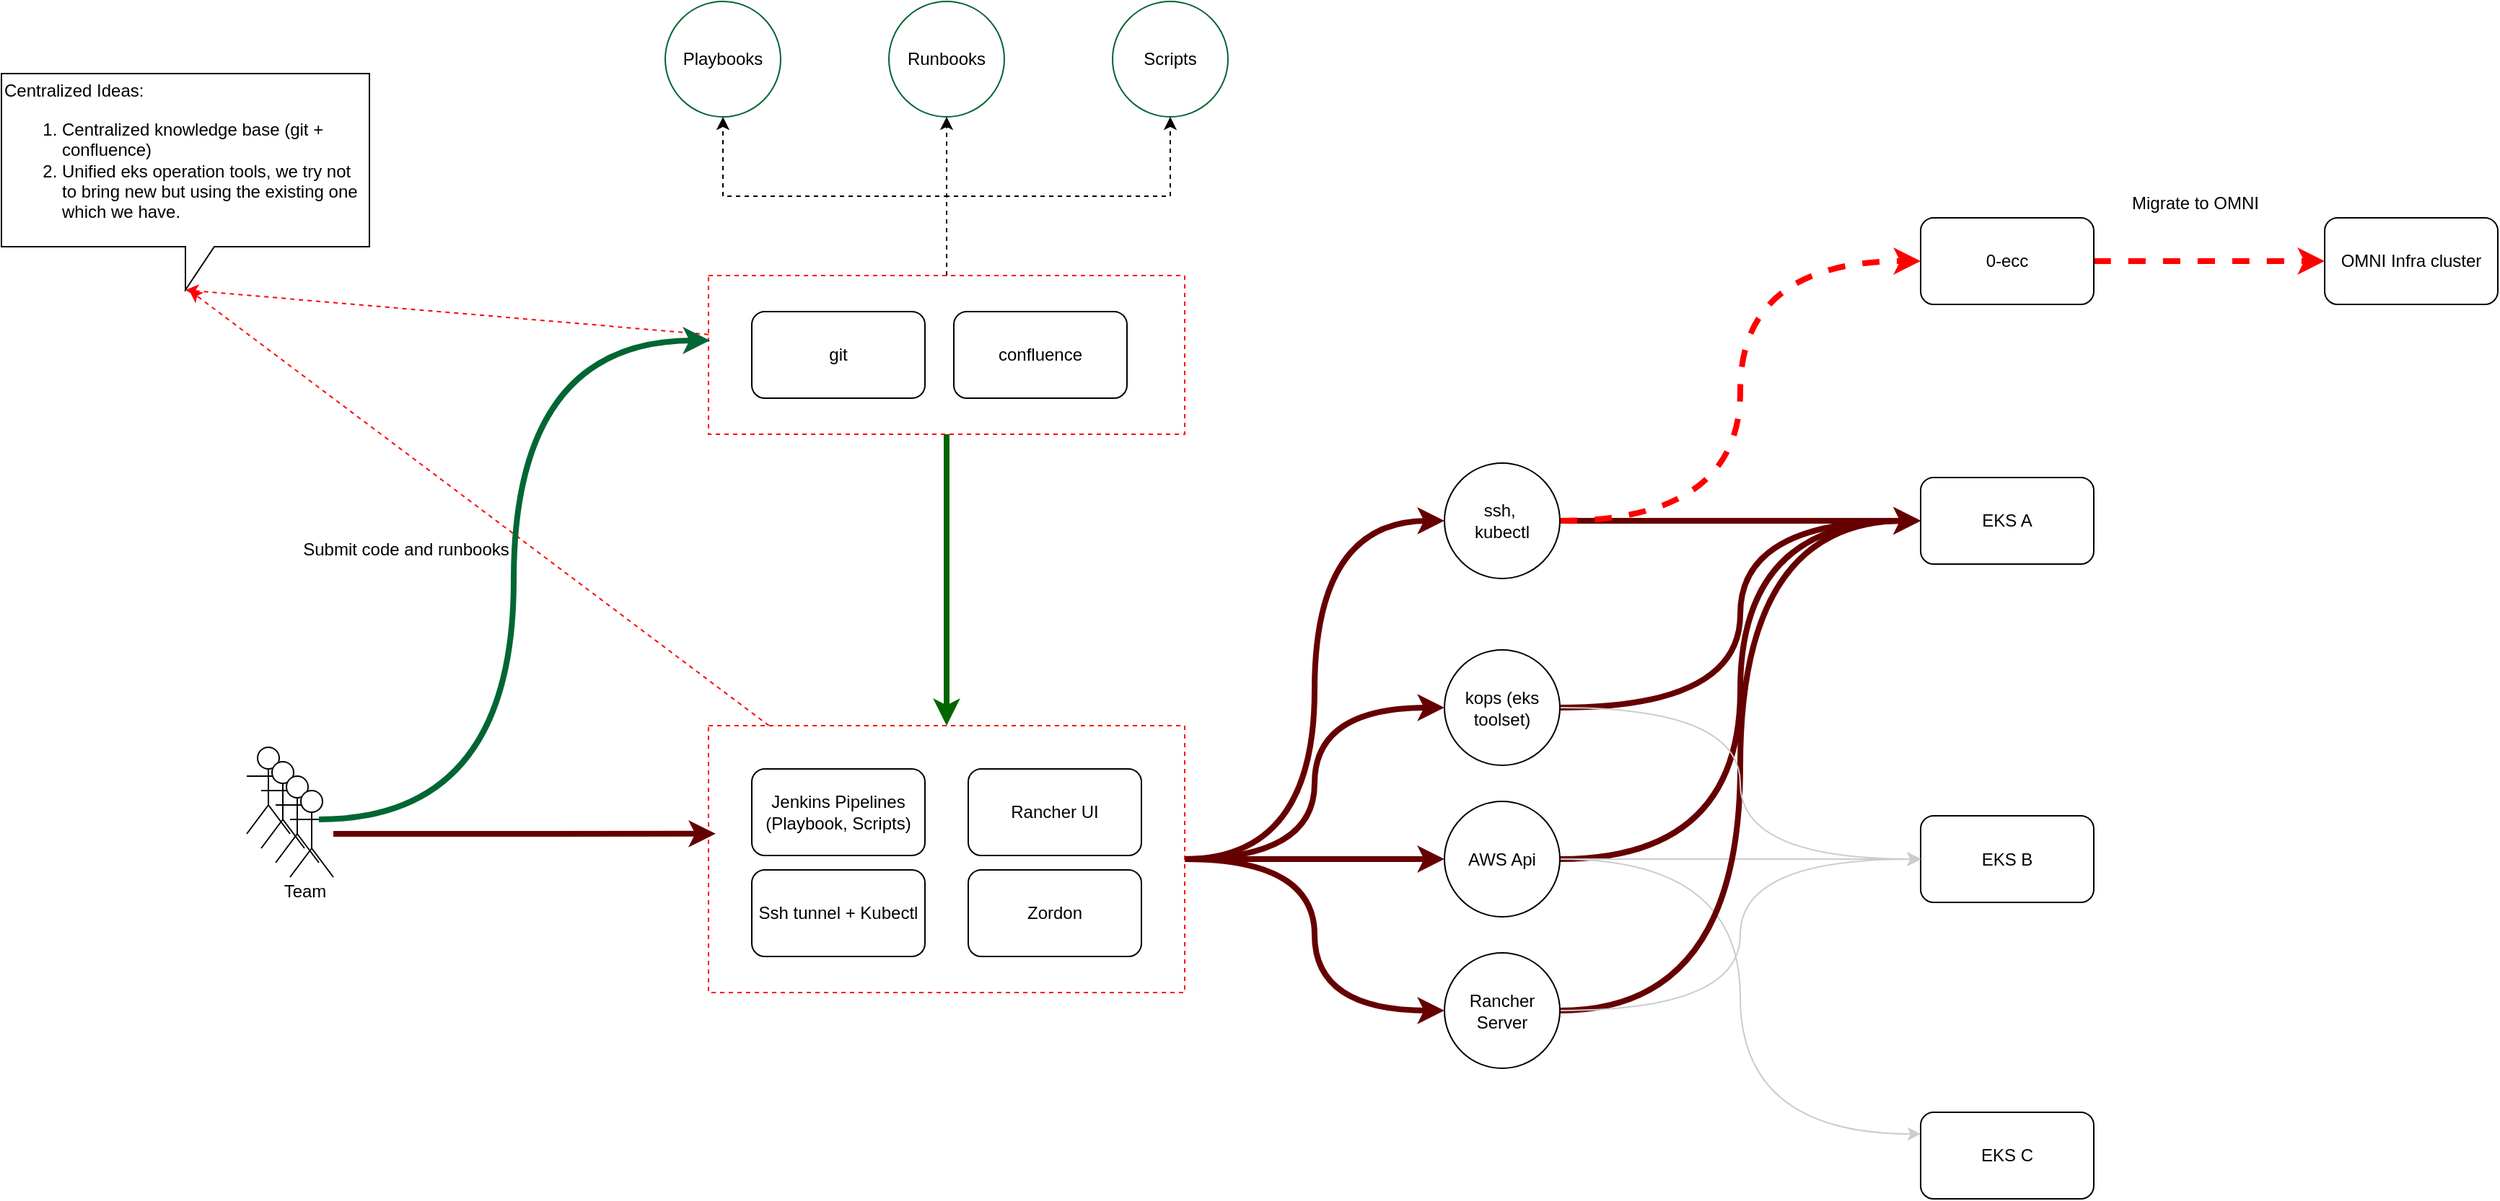 <mxfile version="20.8.22" type="github">
  <diagram name="Page-1" id="-_6fqgCXkcTtRx4cBHNM">
    <mxGraphModel dx="2875" dy="1074" grid="1" gridSize="10" guides="1" tooltips="1" connect="1" arrows="1" fold="1" page="1" pageScale="1" pageWidth="850" pageHeight="1100" math="0" shadow="0">
      <root>
        <mxCell id="0" />
        <mxCell id="1" parent="0" />
        <mxCell id="TZkBCxs-t3tJ1CHGEhqw-41" style="edgeStyle=orthogonalEdgeStyle;curved=1;rounded=0;orthogonalLoop=1;jettySize=auto;html=1;entryX=0;entryY=0.5;entryDx=0;entryDy=0;strokeWidth=4;strokeColor=#660000;" edge="1" parent="1" source="TZkBCxs-t3tJ1CHGEhqw-19" target="TZkBCxs-t3tJ1CHGEhqw-20">
          <mxGeometry relative="1" as="geometry" />
        </mxCell>
        <mxCell id="TZkBCxs-t3tJ1CHGEhqw-42" style="edgeStyle=orthogonalEdgeStyle;curved=1;rounded=0;orthogonalLoop=1;jettySize=auto;html=1;entryX=0;entryY=0.5;entryDx=0;entryDy=0;strokeWidth=4;strokeColor=#660000;" edge="1" parent="1" source="TZkBCxs-t3tJ1CHGEhqw-19" target="TZkBCxs-t3tJ1CHGEhqw-5">
          <mxGeometry relative="1" as="geometry" />
        </mxCell>
        <mxCell id="TZkBCxs-t3tJ1CHGEhqw-43" style="edgeStyle=orthogonalEdgeStyle;curved=1;rounded=0;orthogonalLoop=1;jettySize=auto;html=1;strokeWidth=4;strokeColor=#660000;" edge="1" parent="1" source="TZkBCxs-t3tJ1CHGEhqw-19" target="TZkBCxs-t3tJ1CHGEhqw-6">
          <mxGeometry relative="1" as="geometry" />
        </mxCell>
        <mxCell id="TZkBCxs-t3tJ1CHGEhqw-53" style="edgeStyle=orthogonalEdgeStyle;curved=1;rounded=0;orthogonalLoop=1;jettySize=auto;html=1;entryX=0;entryY=0.5;entryDx=0;entryDy=0;strokeColor=#660000;strokeWidth=4;" edge="1" parent="1" source="TZkBCxs-t3tJ1CHGEhqw-19" target="TZkBCxs-t3tJ1CHGEhqw-52">
          <mxGeometry relative="1" as="geometry" />
        </mxCell>
        <mxCell id="TZkBCxs-t3tJ1CHGEhqw-64" style="edgeStyle=none;rounded=0;orthogonalLoop=1;jettySize=auto;html=1;dashed=1;strokeColor=#FF0000;strokeWidth=1;" edge="1" parent="1" source="TZkBCxs-t3tJ1CHGEhqw-19">
          <mxGeometry relative="1" as="geometry">
            <mxPoint x="-510" y="250" as="targetPoint" />
          </mxGeometry>
        </mxCell>
        <mxCell id="TZkBCxs-t3tJ1CHGEhqw-19" value="" style="rounded=0;whiteSpace=wrap;html=1;dashed=1;strokeColor=#FF0000;" vertex="1" parent="1">
          <mxGeometry x="-150" y="552" width="330" height="185" as="geometry" />
        </mxCell>
        <mxCell id="TZkBCxs-t3tJ1CHGEhqw-33" style="edgeStyle=orthogonalEdgeStyle;rounded=0;orthogonalLoop=1;jettySize=auto;html=1;entryX=0.5;entryY=1;entryDx=0;entryDy=0;dashed=1;strokeColor=#000000;" edge="1" parent="1" source="TZkBCxs-t3tJ1CHGEhqw-14" target="TZkBCxs-t3tJ1CHGEhqw-10">
          <mxGeometry relative="1" as="geometry" />
        </mxCell>
        <mxCell id="TZkBCxs-t3tJ1CHGEhqw-34" style="edgeStyle=orthogonalEdgeStyle;rounded=0;orthogonalLoop=1;jettySize=auto;html=1;entryX=0.5;entryY=1;entryDx=0;entryDy=0;dashed=1;strokeColor=#000000;" edge="1" parent="1" source="TZkBCxs-t3tJ1CHGEhqw-14" target="TZkBCxs-t3tJ1CHGEhqw-11">
          <mxGeometry relative="1" as="geometry" />
        </mxCell>
        <mxCell id="TZkBCxs-t3tJ1CHGEhqw-35" style="edgeStyle=orthogonalEdgeStyle;rounded=0;orthogonalLoop=1;jettySize=auto;html=1;entryX=0.5;entryY=1;entryDx=0;entryDy=0;dashed=1;strokeColor=#000000;" edge="1" parent="1" source="TZkBCxs-t3tJ1CHGEhqw-14" target="TZkBCxs-t3tJ1CHGEhqw-12">
          <mxGeometry relative="1" as="geometry" />
        </mxCell>
        <mxCell id="TZkBCxs-t3tJ1CHGEhqw-40" style="edgeStyle=orthogonalEdgeStyle;curved=1;rounded=0;orthogonalLoop=1;jettySize=auto;html=1;strokeWidth=4;strokeColor=#006600;" edge="1" parent="1" source="TZkBCxs-t3tJ1CHGEhqw-14" target="TZkBCxs-t3tJ1CHGEhqw-19">
          <mxGeometry relative="1" as="geometry" />
        </mxCell>
        <mxCell id="TZkBCxs-t3tJ1CHGEhqw-63" style="edgeStyle=none;rounded=0;orthogonalLoop=1;jettySize=auto;html=1;entryX=0;entryY=0;entryDx=127.5;entryDy=150;entryPerimeter=0;dashed=1;strokeColor=#FF0000;strokeWidth=1;" edge="1" parent="1" source="TZkBCxs-t3tJ1CHGEhqw-14" target="TZkBCxs-t3tJ1CHGEhqw-59">
          <mxGeometry relative="1" as="geometry" />
        </mxCell>
        <mxCell id="TZkBCxs-t3tJ1CHGEhqw-14" value="" style="rounded=0;whiteSpace=wrap;html=1;dashed=1;strokeColor=#FF0000;" vertex="1" parent="1">
          <mxGeometry x="-150" y="240" width="330" height="110" as="geometry" />
        </mxCell>
        <mxCell id="TZkBCxs-t3tJ1CHGEhqw-1" value="EKS A" style="rounded=1;whiteSpace=wrap;html=1;" vertex="1" parent="1">
          <mxGeometry x="690" y="380" width="120" height="60" as="geometry" />
        </mxCell>
        <mxCell id="TZkBCxs-t3tJ1CHGEhqw-2" value="EKS C" style="rounded=1;whiteSpace=wrap;html=1;" vertex="1" parent="1">
          <mxGeometry x="690" y="820" width="120" height="60" as="geometry" />
        </mxCell>
        <mxCell id="TZkBCxs-t3tJ1CHGEhqw-3" value="EKS B" style="rounded=1;whiteSpace=wrap;html=1;" vertex="1" parent="1">
          <mxGeometry x="690" y="614.5" width="120" height="60" as="geometry" />
        </mxCell>
        <mxCell id="TZkBCxs-t3tJ1CHGEhqw-57" style="edgeStyle=orthogonalEdgeStyle;curved=1;rounded=0;orthogonalLoop=1;jettySize=auto;html=1;dashed=1;strokeColor=#FF0000;strokeWidth=4;" edge="1" parent="1" source="TZkBCxs-t3tJ1CHGEhqw-4" target="TZkBCxs-t3tJ1CHGEhqw-56">
          <mxGeometry relative="1" as="geometry" />
        </mxCell>
        <mxCell id="TZkBCxs-t3tJ1CHGEhqw-4" value="0-ecc" style="rounded=1;whiteSpace=wrap;html=1;" vertex="1" parent="1">
          <mxGeometry x="690" y="200" width="120" height="60" as="geometry" />
        </mxCell>
        <mxCell id="TZkBCxs-t3tJ1CHGEhqw-45" style="edgeStyle=orthogonalEdgeStyle;curved=1;rounded=0;orthogonalLoop=1;jettySize=auto;html=1;entryX=0;entryY=0.5;entryDx=0;entryDy=0;strokeWidth=4;strokeColor=#660000;" edge="1" parent="1" source="TZkBCxs-t3tJ1CHGEhqw-5" target="TZkBCxs-t3tJ1CHGEhqw-1">
          <mxGeometry relative="1" as="geometry" />
        </mxCell>
        <mxCell id="TZkBCxs-t3tJ1CHGEhqw-47" style="edgeStyle=orthogonalEdgeStyle;curved=1;rounded=0;orthogonalLoop=1;jettySize=auto;html=1;" edge="1" parent="1" source="TZkBCxs-t3tJ1CHGEhqw-5" target="TZkBCxs-t3tJ1CHGEhqw-3">
          <mxGeometry relative="1" as="geometry" />
        </mxCell>
        <mxCell id="TZkBCxs-t3tJ1CHGEhqw-48" style="edgeStyle=orthogonalEdgeStyle;curved=1;rounded=0;orthogonalLoop=1;jettySize=auto;html=1;entryX=0;entryY=0.25;entryDx=0;entryDy=0;strokeColor=#CCCCCC;" edge="1" parent="1" source="TZkBCxs-t3tJ1CHGEhqw-5" target="TZkBCxs-t3tJ1CHGEhqw-2">
          <mxGeometry relative="1" as="geometry" />
        </mxCell>
        <mxCell id="TZkBCxs-t3tJ1CHGEhqw-51" style="edgeStyle=orthogonalEdgeStyle;curved=1;rounded=0;orthogonalLoop=1;jettySize=auto;html=1;entryX=0;entryY=0.5;entryDx=0;entryDy=0;strokeColor=#CCCCCC;" edge="1" parent="1" source="TZkBCxs-t3tJ1CHGEhqw-5" target="TZkBCxs-t3tJ1CHGEhqw-3">
          <mxGeometry relative="1" as="geometry" />
        </mxCell>
        <mxCell id="TZkBCxs-t3tJ1CHGEhqw-5" value="AWS Api" style="ellipse;whiteSpace=wrap;html=1;aspect=fixed;" vertex="1" parent="1">
          <mxGeometry x="360" y="604.5" width="80" height="80" as="geometry" />
        </mxCell>
        <mxCell id="TZkBCxs-t3tJ1CHGEhqw-46" style="edgeStyle=orthogonalEdgeStyle;curved=1;rounded=0;orthogonalLoop=1;jettySize=auto;html=1;entryX=0;entryY=0.5;entryDx=0;entryDy=0;strokeWidth=4;strokeColor=#660000;" edge="1" parent="1" source="TZkBCxs-t3tJ1CHGEhqw-6" target="TZkBCxs-t3tJ1CHGEhqw-1">
          <mxGeometry relative="1" as="geometry" />
        </mxCell>
        <mxCell id="TZkBCxs-t3tJ1CHGEhqw-50" style="edgeStyle=orthogonalEdgeStyle;curved=1;rounded=0;orthogonalLoop=1;jettySize=auto;html=1;entryX=0;entryY=0.5;entryDx=0;entryDy=0;strokeColor=#CCCCCC;" edge="1" parent="1" source="TZkBCxs-t3tJ1CHGEhqw-6" target="TZkBCxs-t3tJ1CHGEhqw-3">
          <mxGeometry relative="1" as="geometry" />
        </mxCell>
        <mxCell id="TZkBCxs-t3tJ1CHGEhqw-6" value="Rancher Server" style="ellipse;whiteSpace=wrap;html=1;aspect=fixed;" vertex="1" parent="1">
          <mxGeometry x="360" y="709.5" width="80" height="80" as="geometry" />
        </mxCell>
        <mxCell id="TZkBCxs-t3tJ1CHGEhqw-7" value="git" style="rounded=1;whiteSpace=wrap;html=1;" vertex="1" parent="1">
          <mxGeometry x="-120" y="265" width="120" height="60" as="geometry" />
        </mxCell>
        <mxCell id="TZkBCxs-t3tJ1CHGEhqw-8" value="Rancher UI" style="rounded=1;whiteSpace=wrap;html=1;" vertex="1" parent="1">
          <mxGeometry x="30" y="582" width="120" height="60" as="geometry" />
        </mxCell>
        <mxCell id="TZkBCxs-t3tJ1CHGEhqw-10" value="Playbooks" style="ellipse;whiteSpace=wrap;html=1;aspect=fixed;strokeColor=#006633;" vertex="1" parent="1">
          <mxGeometry x="-180" y="50" width="80" height="80" as="geometry" />
        </mxCell>
        <mxCell id="TZkBCxs-t3tJ1CHGEhqw-11" value="Runbooks" style="ellipse;whiteSpace=wrap;html=1;aspect=fixed;strokeColor=#006633;" vertex="1" parent="1">
          <mxGeometry x="-25" y="50" width="80" height="80" as="geometry" />
        </mxCell>
        <mxCell id="TZkBCxs-t3tJ1CHGEhqw-12" value="Scripts" style="ellipse;whiteSpace=wrap;html=1;aspect=fixed;strokeColor=#006633;" vertex="1" parent="1">
          <mxGeometry x="130" y="50" width="80" height="80" as="geometry" />
        </mxCell>
        <mxCell id="TZkBCxs-t3tJ1CHGEhqw-13" value="confluence" style="rounded=1;whiteSpace=wrap;html=1;" vertex="1" parent="1">
          <mxGeometry x="20" y="265" width="120" height="60" as="geometry" />
        </mxCell>
        <mxCell id="TZkBCxs-t3tJ1CHGEhqw-17" value="Jenkins Pipelines (Playbook, Scripts)" style="rounded=1;whiteSpace=wrap;html=1;" vertex="1" parent="1">
          <mxGeometry x="-120" y="582" width="120" height="60" as="geometry" />
        </mxCell>
        <mxCell id="TZkBCxs-t3tJ1CHGEhqw-44" style="edgeStyle=orthogonalEdgeStyle;curved=1;rounded=0;orthogonalLoop=1;jettySize=auto;html=1;entryX=0;entryY=0.5;entryDx=0;entryDy=0;strokeWidth=4;strokeColor=#660000;" edge="1" parent="1" source="TZkBCxs-t3tJ1CHGEhqw-20" target="TZkBCxs-t3tJ1CHGEhqw-1">
          <mxGeometry relative="1" as="geometry" />
        </mxCell>
        <mxCell id="TZkBCxs-t3tJ1CHGEhqw-49" style="edgeStyle=orthogonalEdgeStyle;curved=1;rounded=0;orthogonalLoop=1;jettySize=auto;html=1;entryX=0;entryY=0.5;entryDx=0;entryDy=0;strokeColor=#CCCCCC;" edge="1" parent="1" source="TZkBCxs-t3tJ1CHGEhqw-20" target="TZkBCxs-t3tJ1CHGEhqw-3">
          <mxGeometry relative="1" as="geometry" />
        </mxCell>
        <mxCell id="TZkBCxs-t3tJ1CHGEhqw-20" value="kops (eks toolset)" style="ellipse;whiteSpace=wrap;html=1;aspect=fixed;" vertex="1" parent="1">
          <mxGeometry x="360" y="499.5" width="80" height="80" as="geometry" />
        </mxCell>
        <mxCell id="TZkBCxs-t3tJ1CHGEhqw-29" value="Ssh tunnel + Kubectl" style="rounded=1;whiteSpace=wrap;html=1;" vertex="1" parent="1">
          <mxGeometry x="-120" y="652" width="120" height="60" as="geometry" />
        </mxCell>
        <mxCell id="TZkBCxs-t3tJ1CHGEhqw-30" value="Zordon" style="rounded=1;whiteSpace=wrap;html=1;" vertex="1" parent="1">
          <mxGeometry x="30" y="652" width="120" height="60" as="geometry" />
        </mxCell>
        <mxCell id="TZkBCxs-t3tJ1CHGEhqw-31" value="" style="group" vertex="1" connectable="0" parent="1">
          <mxGeometry x="-470" y="567" width="65" height="115" as="geometry" />
        </mxCell>
        <mxCell id="TZkBCxs-t3tJ1CHGEhqw-21" value="" style="shape=umlActor;verticalLabelPosition=bottom;verticalAlign=top;html=1;outlineConnect=0;strokeColor=#000000;" vertex="1" parent="TZkBCxs-t3tJ1CHGEhqw-31">
          <mxGeometry width="30" height="60" as="geometry" />
        </mxCell>
        <mxCell id="TZkBCxs-t3tJ1CHGEhqw-25" value="" style="shape=umlActor;verticalLabelPosition=bottom;verticalAlign=top;html=1;outlineConnect=0;strokeColor=#000000;" vertex="1" parent="TZkBCxs-t3tJ1CHGEhqw-31">
          <mxGeometry x="10" y="10" width="30" height="60" as="geometry" />
        </mxCell>
        <mxCell id="TZkBCxs-t3tJ1CHGEhqw-26" value="" style="shape=umlActor;verticalLabelPosition=bottom;verticalAlign=top;html=1;outlineConnect=0;strokeColor=#000000;" vertex="1" parent="TZkBCxs-t3tJ1CHGEhqw-31">
          <mxGeometry x="20" y="20" width="30" height="60" as="geometry" />
        </mxCell>
        <mxCell id="TZkBCxs-t3tJ1CHGEhqw-27" value="" style="shape=umlActor;verticalLabelPosition=bottom;verticalAlign=top;html=1;outlineConnect=0;strokeColor=#000000;" vertex="1" parent="TZkBCxs-t3tJ1CHGEhqw-31">
          <mxGeometry x="30" y="30" width="30" height="60" as="geometry" />
        </mxCell>
        <mxCell id="TZkBCxs-t3tJ1CHGEhqw-28" value="Team" style="text;html=1;align=center;verticalAlign=middle;resizable=0;points=[];autosize=1;strokeColor=none;fillColor=none;" vertex="1" parent="TZkBCxs-t3tJ1CHGEhqw-31">
          <mxGeometry x="15" y="85" width="50" height="30" as="geometry" />
        </mxCell>
        <mxCell id="TZkBCxs-t3tJ1CHGEhqw-38" style="edgeStyle=orthogonalEdgeStyle;curved=1;rounded=0;orthogonalLoop=1;jettySize=auto;html=1;entryX=0.003;entryY=0.409;entryDx=0;entryDy=0;entryPerimeter=0;strokeColor=#006633;strokeWidth=4;" edge="1" parent="1" source="TZkBCxs-t3tJ1CHGEhqw-26" target="TZkBCxs-t3tJ1CHGEhqw-14">
          <mxGeometry relative="1" as="geometry" />
        </mxCell>
        <mxCell id="TZkBCxs-t3tJ1CHGEhqw-39" style="edgeStyle=orthogonalEdgeStyle;curved=1;rounded=0;orthogonalLoop=1;jettySize=auto;html=1;entryX=0.015;entryY=0.405;entryDx=0;entryDy=0;entryPerimeter=0;strokeWidth=4;strokeColor=#660000;" edge="1" parent="1" source="TZkBCxs-t3tJ1CHGEhqw-27" target="TZkBCxs-t3tJ1CHGEhqw-19">
          <mxGeometry relative="1" as="geometry" />
        </mxCell>
        <mxCell id="TZkBCxs-t3tJ1CHGEhqw-54" style="edgeStyle=orthogonalEdgeStyle;curved=1;rounded=0;orthogonalLoop=1;jettySize=auto;html=1;entryX=0;entryY=0.5;entryDx=0;entryDy=0;strokeColor=#660000;strokeWidth=4;" edge="1" parent="1" source="TZkBCxs-t3tJ1CHGEhqw-52" target="TZkBCxs-t3tJ1CHGEhqw-1">
          <mxGeometry relative="1" as="geometry" />
        </mxCell>
        <mxCell id="TZkBCxs-t3tJ1CHGEhqw-55" style="edgeStyle=orthogonalEdgeStyle;curved=1;rounded=0;orthogonalLoop=1;jettySize=auto;html=1;entryX=0;entryY=0.5;entryDx=0;entryDy=0;strokeColor=#FF0000;strokeWidth=4;dashed=1;" edge="1" parent="1" source="TZkBCxs-t3tJ1CHGEhqw-52" target="TZkBCxs-t3tJ1CHGEhqw-4">
          <mxGeometry relative="1" as="geometry" />
        </mxCell>
        <mxCell id="TZkBCxs-t3tJ1CHGEhqw-52" value="ssh,&amp;nbsp;&lt;br style=&quot;border-color: var(--border-color);&quot;&gt;kubectl" style="ellipse;whiteSpace=wrap;html=1;aspect=fixed;" vertex="1" parent="1">
          <mxGeometry x="360" y="370" width="80" height="80" as="geometry" />
        </mxCell>
        <mxCell id="TZkBCxs-t3tJ1CHGEhqw-56" value="OMNI Infra cluster" style="rounded=1;whiteSpace=wrap;html=1;" vertex="1" parent="1">
          <mxGeometry x="970" y="200" width="120" height="60" as="geometry" />
        </mxCell>
        <mxCell id="TZkBCxs-t3tJ1CHGEhqw-58" value="Migrate to OMNI" style="text;html=1;align=center;verticalAlign=middle;resizable=0;points=[];autosize=1;strokeColor=none;fillColor=none;" vertex="1" parent="1">
          <mxGeometry x="825" y="175" width="110" height="30" as="geometry" />
        </mxCell>
        <mxCell id="TZkBCxs-t3tJ1CHGEhqw-59" value="Centralized Ideas:&lt;br&gt;&lt;ol&gt;&lt;li&gt;Centralized knowledge base (git + confluence)&lt;/li&gt;&lt;li&gt;Unified eks operation tools, we try not to bring new but using the existing one which we have.&amp;nbsp;&amp;nbsp;&lt;/li&gt;&lt;/ol&gt;" style="shape=callout;whiteSpace=wrap;html=1;perimeter=calloutPerimeter;strokeColor=#000000;align=left;" vertex="1" parent="1">
          <mxGeometry x="-640" y="100" width="255" height="150" as="geometry" />
        </mxCell>
        <mxCell id="TZkBCxs-t3tJ1CHGEhqw-65" value="Submit code and runbooks" style="text;html=1;align=center;verticalAlign=middle;resizable=0;points=[];autosize=1;strokeColor=none;fillColor=none;" vertex="1" parent="1">
          <mxGeometry x="-445" y="415" width="170" height="30" as="geometry" />
        </mxCell>
      </root>
    </mxGraphModel>
  </diagram>
</mxfile>
